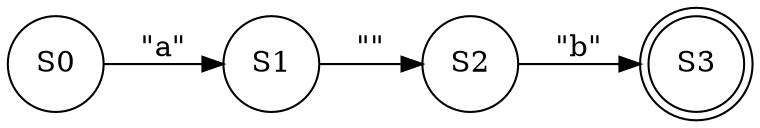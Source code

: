 digraph G{ 
rankdir=LR;
 node[shape="circle"];S0-> S1[label="\"a\""];
S1-> S2[label="\"
\""];
S2-> S3[label="\"b\""];
S3[shape="doublecircle"]

}